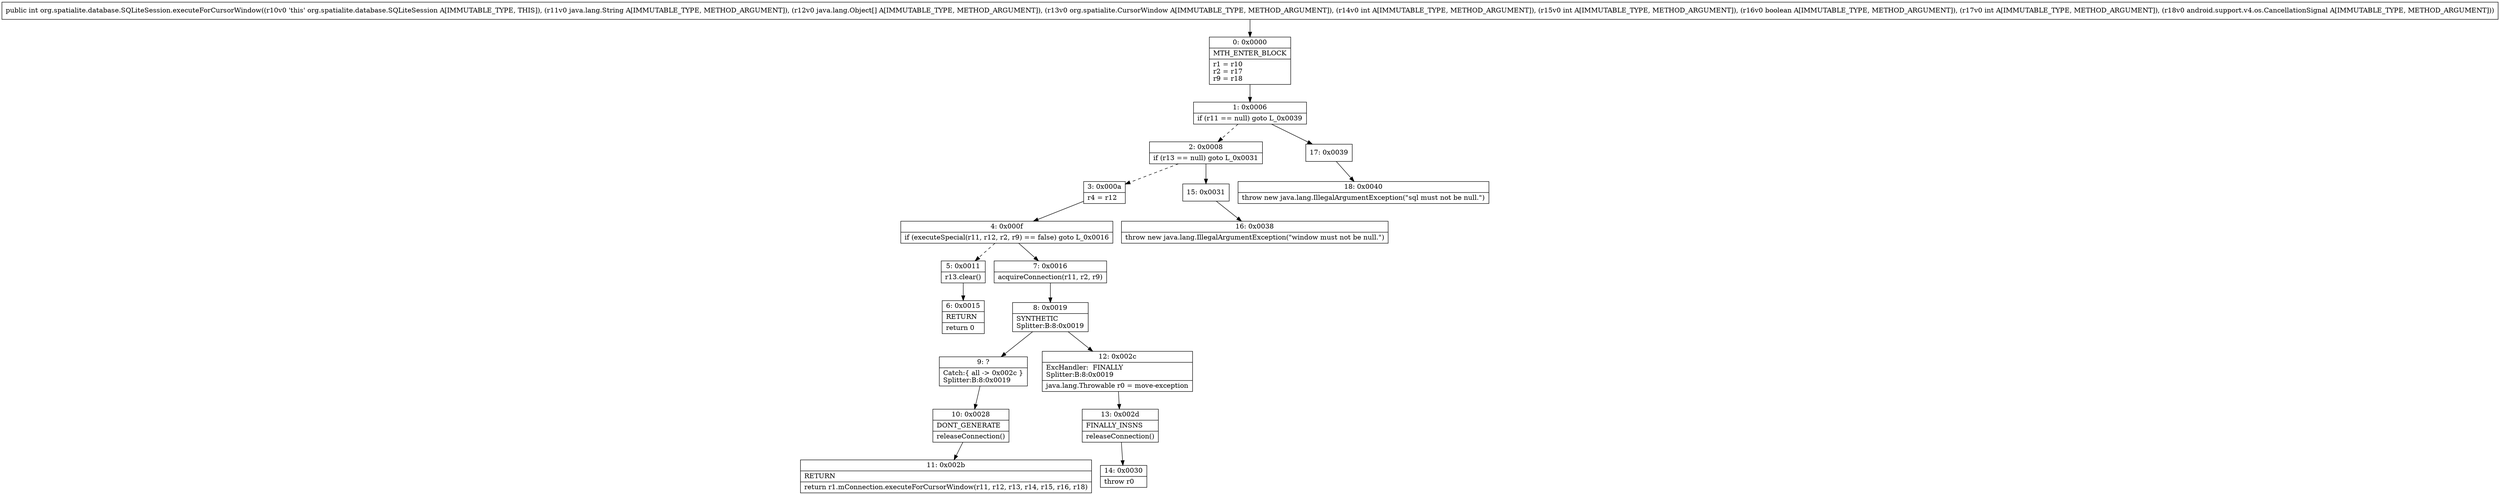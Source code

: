 digraph "CFG fororg.spatialite.database.SQLiteSession.executeForCursorWindow(Ljava\/lang\/String;[Ljava\/lang\/Object;Lorg\/spatialite\/CursorWindow;IIZILandroid\/support\/v4\/os\/CancellationSignal;)I" {
Node_0 [shape=record,label="{0\:\ 0x0000|MTH_ENTER_BLOCK\l|r1 = r10\lr2 = r17\lr9 = r18\l}"];
Node_1 [shape=record,label="{1\:\ 0x0006|if (r11 == null) goto L_0x0039\l}"];
Node_2 [shape=record,label="{2\:\ 0x0008|if (r13 == null) goto L_0x0031\l}"];
Node_3 [shape=record,label="{3\:\ 0x000a|r4 = r12\l}"];
Node_4 [shape=record,label="{4\:\ 0x000f|if (executeSpecial(r11, r12, r2, r9) == false) goto L_0x0016\l}"];
Node_5 [shape=record,label="{5\:\ 0x0011|r13.clear()\l}"];
Node_6 [shape=record,label="{6\:\ 0x0015|RETURN\l|return 0\l}"];
Node_7 [shape=record,label="{7\:\ 0x0016|acquireConnection(r11, r2, r9)\l}"];
Node_8 [shape=record,label="{8\:\ 0x0019|SYNTHETIC\lSplitter:B:8:0x0019\l}"];
Node_9 [shape=record,label="{9\:\ ?|Catch:\{ all \-\> 0x002c \}\lSplitter:B:8:0x0019\l}"];
Node_10 [shape=record,label="{10\:\ 0x0028|DONT_GENERATE\l|releaseConnection()\l}"];
Node_11 [shape=record,label="{11\:\ 0x002b|RETURN\l|return r1.mConnection.executeForCursorWindow(r11, r12, r13, r14, r15, r16, r18)\l}"];
Node_12 [shape=record,label="{12\:\ 0x002c|ExcHandler:  FINALLY\lSplitter:B:8:0x0019\l|java.lang.Throwable r0 = move\-exception\l}"];
Node_13 [shape=record,label="{13\:\ 0x002d|FINALLY_INSNS\l|releaseConnection()\l}"];
Node_14 [shape=record,label="{14\:\ 0x0030|throw r0\l}"];
Node_15 [shape=record,label="{15\:\ 0x0031}"];
Node_16 [shape=record,label="{16\:\ 0x0038|throw new java.lang.IllegalArgumentException(\"window must not be null.\")\l}"];
Node_17 [shape=record,label="{17\:\ 0x0039}"];
Node_18 [shape=record,label="{18\:\ 0x0040|throw new java.lang.IllegalArgumentException(\"sql must not be null.\")\l}"];
MethodNode[shape=record,label="{public int org.spatialite.database.SQLiteSession.executeForCursorWindow((r10v0 'this' org.spatialite.database.SQLiteSession A[IMMUTABLE_TYPE, THIS]), (r11v0 java.lang.String A[IMMUTABLE_TYPE, METHOD_ARGUMENT]), (r12v0 java.lang.Object[] A[IMMUTABLE_TYPE, METHOD_ARGUMENT]), (r13v0 org.spatialite.CursorWindow A[IMMUTABLE_TYPE, METHOD_ARGUMENT]), (r14v0 int A[IMMUTABLE_TYPE, METHOD_ARGUMENT]), (r15v0 int A[IMMUTABLE_TYPE, METHOD_ARGUMENT]), (r16v0 boolean A[IMMUTABLE_TYPE, METHOD_ARGUMENT]), (r17v0 int A[IMMUTABLE_TYPE, METHOD_ARGUMENT]), (r18v0 android.support.v4.os.CancellationSignal A[IMMUTABLE_TYPE, METHOD_ARGUMENT])) }"];
MethodNode -> Node_0;
Node_0 -> Node_1;
Node_1 -> Node_2[style=dashed];
Node_1 -> Node_17;
Node_2 -> Node_3[style=dashed];
Node_2 -> Node_15;
Node_3 -> Node_4;
Node_4 -> Node_5[style=dashed];
Node_4 -> Node_7;
Node_5 -> Node_6;
Node_7 -> Node_8;
Node_8 -> Node_9;
Node_8 -> Node_12;
Node_9 -> Node_10;
Node_10 -> Node_11;
Node_12 -> Node_13;
Node_13 -> Node_14;
Node_15 -> Node_16;
Node_17 -> Node_18;
}

